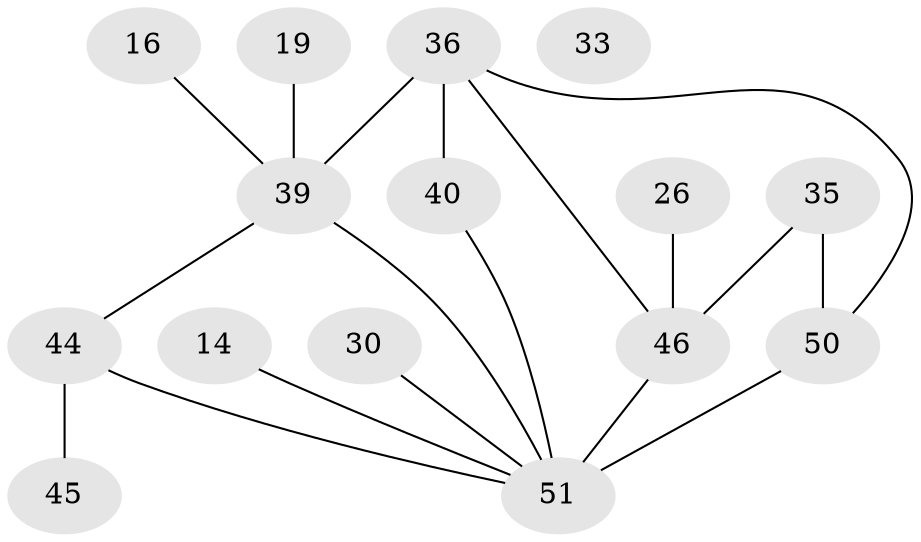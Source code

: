 // original degree distribution, {2: 0.19607843137254902, 4: 0.19607843137254902, 3: 0.23529411764705882, 5: 0.0784313725490196, 1: 0.17647058823529413, 6: 0.0784313725490196, 7: 0.0196078431372549, 0: 0.0196078431372549}
// Generated by graph-tools (version 1.1) at 2025/43/03/04/25 21:43:26]
// undirected, 15 vertices, 18 edges
graph export_dot {
graph [start="1"]
  node [color=gray90,style=filled];
  14;
  16;
  19;
  26;
  30;
  33;
  35 [super="+20+18"];
  36 [super="+34"];
  39 [super="+9+37+15"];
  40 [super="+27"];
  44 [super="+5"];
  45;
  46 [super="+17"];
  50 [super="+22"];
  51 [super="+12+47+48+49"];
  14 -- 51;
  16 -- 39;
  19 -- 39;
  26 -- 46;
  30 -- 51 [weight=3];
  35 -- 46;
  35 -- 50 [weight=2];
  36 -- 39 [weight=2];
  36 -- 40 [weight=2];
  36 -- 46;
  36 -- 50;
  39 -- 44 [weight=2];
  39 -- 51 [weight=3];
  40 -- 51;
  44 -- 45;
  44 -- 51 [weight=6];
  46 -- 51 [weight=11];
  50 -- 51 [weight=2];
}

